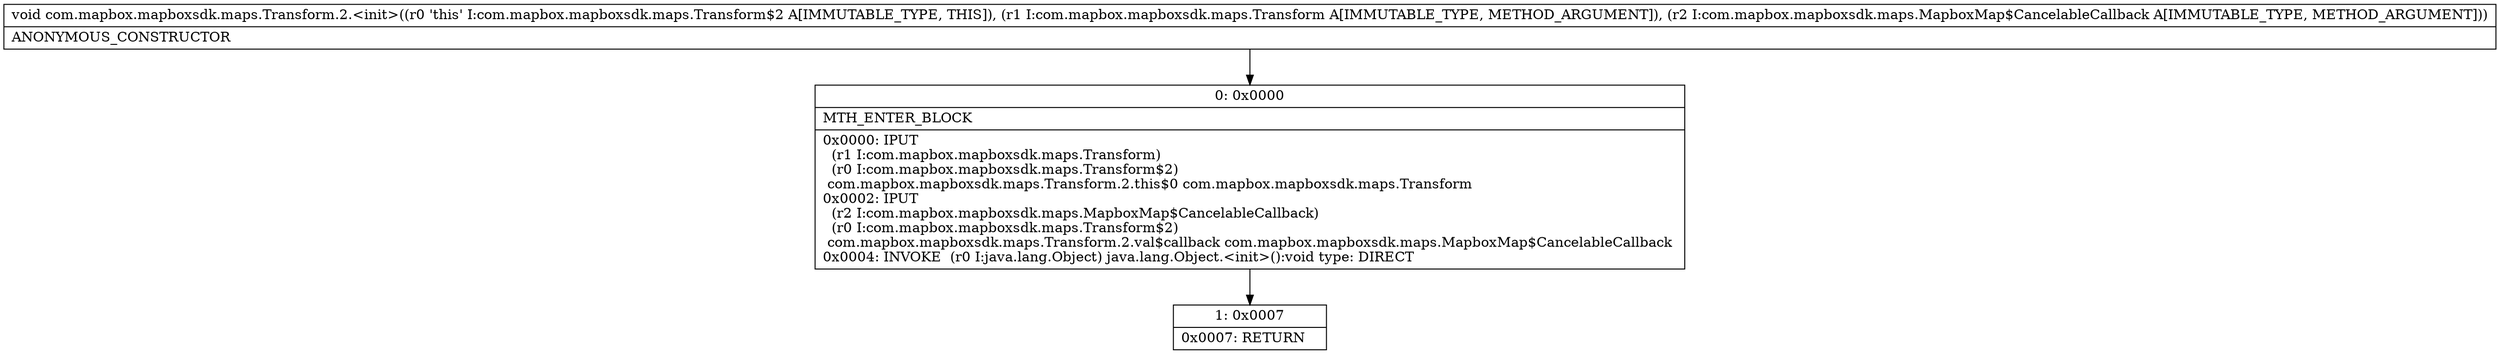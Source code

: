 digraph "CFG forcom.mapbox.mapboxsdk.maps.Transform.2.\<init\>(Lcom\/mapbox\/mapboxsdk\/maps\/Transform;Lcom\/mapbox\/mapboxsdk\/maps\/MapboxMap$CancelableCallback;)V" {
Node_0 [shape=record,label="{0\:\ 0x0000|MTH_ENTER_BLOCK\l|0x0000: IPUT  \l  (r1 I:com.mapbox.mapboxsdk.maps.Transform)\l  (r0 I:com.mapbox.mapboxsdk.maps.Transform$2)\l com.mapbox.mapboxsdk.maps.Transform.2.this$0 com.mapbox.mapboxsdk.maps.Transform \l0x0002: IPUT  \l  (r2 I:com.mapbox.mapboxsdk.maps.MapboxMap$CancelableCallback)\l  (r0 I:com.mapbox.mapboxsdk.maps.Transform$2)\l com.mapbox.mapboxsdk.maps.Transform.2.val$callback com.mapbox.mapboxsdk.maps.MapboxMap$CancelableCallback \l0x0004: INVOKE  (r0 I:java.lang.Object) java.lang.Object.\<init\>():void type: DIRECT \l}"];
Node_1 [shape=record,label="{1\:\ 0x0007|0x0007: RETURN   \l}"];
MethodNode[shape=record,label="{void com.mapbox.mapboxsdk.maps.Transform.2.\<init\>((r0 'this' I:com.mapbox.mapboxsdk.maps.Transform$2 A[IMMUTABLE_TYPE, THIS]), (r1 I:com.mapbox.mapboxsdk.maps.Transform A[IMMUTABLE_TYPE, METHOD_ARGUMENT]), (r2 I:com.mapbox.mapboxsdk.maps.MapboxMap$CancelableCallback A[IMMUTABLE_TYPE, METHOD_ARGUMENT]))  | ANONYMOUS_CONSTRUCTOR\l}"];
MethodNode -> Node_0;
Node_0 -> Node_1;
}

